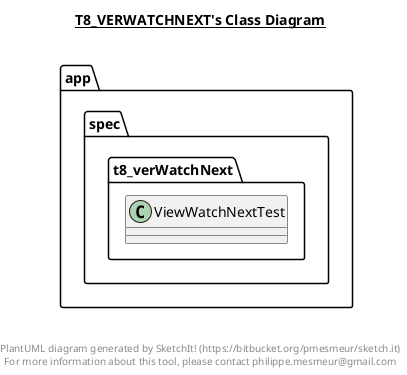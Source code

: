 @startuml

title __T8_VERWATCHNEXT's Class Diagram__\n

  package app.spec.t8_verWatchNext {
    class ViewWatchNextTest {
    }
  }
  



right footer


PlantUML diagram generated by SketchIt! (https://bitbucket.org/pmesmeur/sketch.it)
For more information about this tool, please contact philippe.mesmeur@gmail.com
endfooter

@enduml
